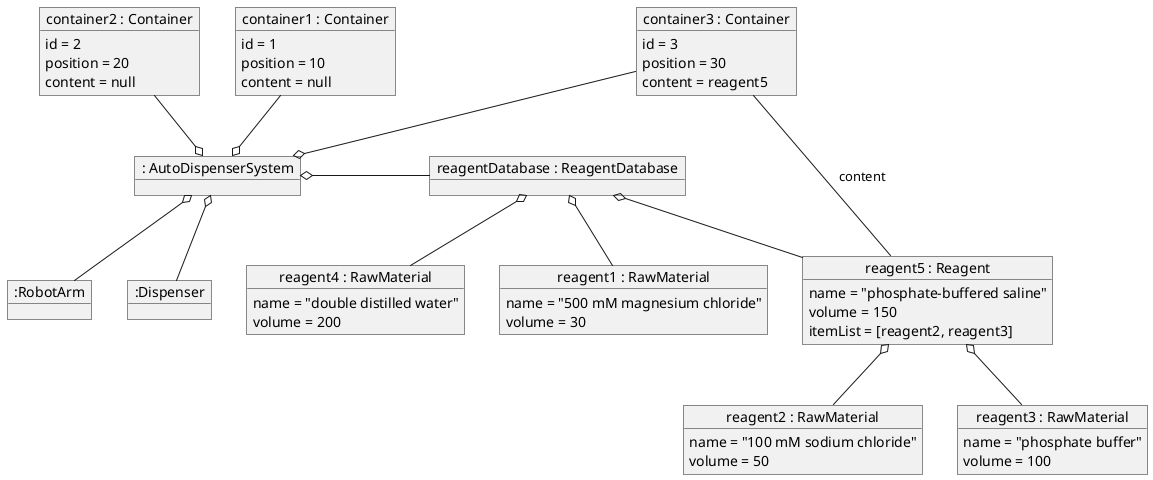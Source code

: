 @startuml objects
object "reagentDatabase : ReagentDatabase" as db

object "reagent1 : RawMaterial" as r1
r1 : name = "500 mM magnesium chloride"
r1 : volume = 30

object "reagent2 : RawMaterial" as r2
r2 : name = "100 mM sodium chloride"
r2 : volume = 50

object "reagent3 : RawMaterial" as r3
r3 : name = "phosphate buffer"
r3 : volume = 100
        
object "reagent4 : RawMaterial" as r4
r4 : name = "double distilled water"
r4 : volume = 200

object "reagent5 : Reagent" as r5
r5 : name = "phosphate-buffered saline"
r5 : volume = 150
r5 : itemList = [reagent2, reagent3]

db o-d- r1
db o-d- r4
db o-d- r5
r5 o-d- r2
r5 o-d- r3

object ": AutoDispenserSystem" as ads

object "container1 : Container" as c1
c1 : id = 1
c1 : position = 10
c1 : content = null

object "container2 : Container" as c2
c2 : id = 2
c2 : position = 20
c2 : content = null

object "container3 : Container" as c3
c3 : id = 3
c3 : position = 30
c3 : content = reagent5

c3 -u- r5 : content

ads o-r- db
ads o-u- c1
ads o-u- c2
ads o-u- c3

object ":RobotArm" as ra
object ":Dispenser" as d

ads o-d- ra
ads o-d- d


@enduml

